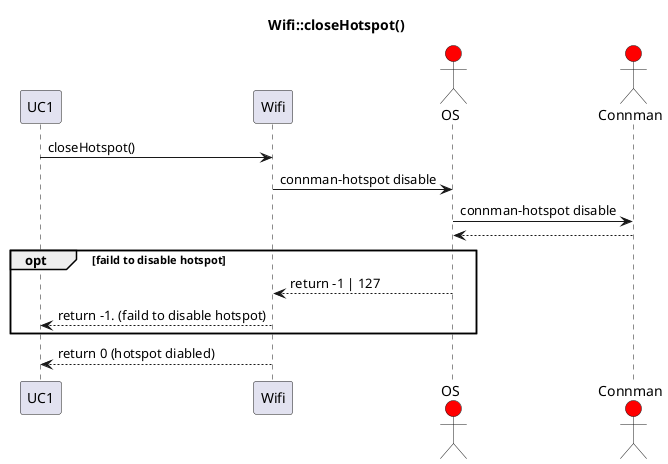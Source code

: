 @startuml
title Wifi::closeHotspot()
participant UC1
participant Wifi
actor OS #red
actor Connman #red

UC1 -> Wifi : closeHotspot()
Wifi -> OS : connman-hotspot disable
OS -> Connman : connman-hotspot disable
OS <-- Connman
opt faild to disable hotspot
    OS --> Wifi : return -1 | 127
    Wifi --> UC1 : return -1. (faild to disable hotspot)
end
UC1 <-- Wifi : return 0 (hotspot diabled)

@enduml